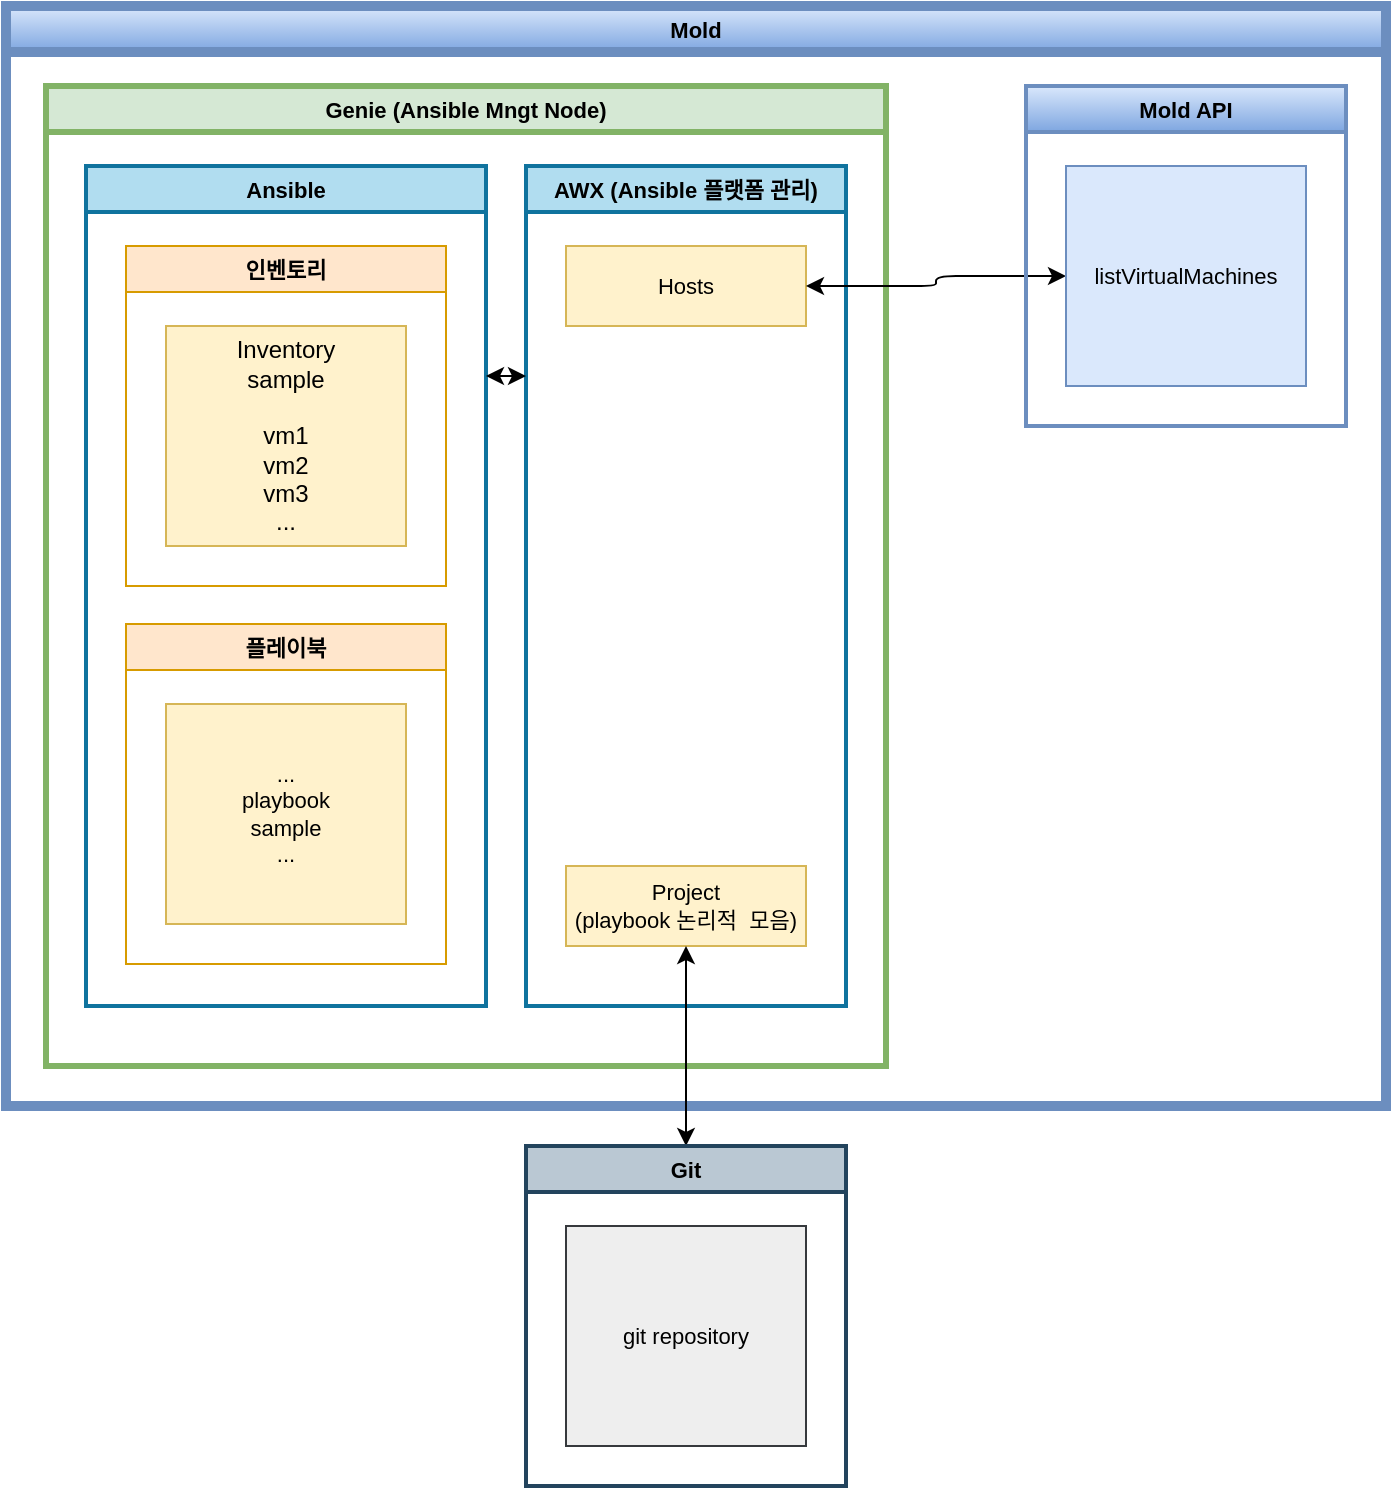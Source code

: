 <mxfile version="16.4.5" type="github">
  <diagram id="2bAznApdGgNUuWqxyC43" name="페이지-1">
    <mxGraphModel dx="979" dy="668" grid="1" gridSize="10" guides="1" tooltips="1" connect="1" arrows="1" fold="1" page="1" pageScale="1" pageWidth="1169" pageHeight="827" math="0" shadow="0">
      <root>
        <mxCell id="0" />
        <mxCell id="1" parent="0" />
        <mxCell id="uKwqtShbSjY22pOxoT1e-37" value="Mold" style="swimlane;fontSize=11;fillColor=#dae8fc;strokeColor=#6c8ebf;gradientColor=#7ea6e0;strokeWidth=5;" vertex="1" parent="1">
          <mxGeometry x="280" y="80" width="690" height="550" as="geometry" />
        </mxCell>
        <mxCell id="uKwqtShbSjY22pOxoT1e-43" value="Genie (Ansible Mngt Node)" style="swimlane;fontSize=11;fillColor=#d5e8d4;strokeColor=#82b366;strokeWidth=3;" vertex="1" parent="uKwqtShbSjY22pOxoT1e-37">
          <mxGeometry x="20" y="40" width="420" height="490" as="geometry" />
        </mxCell>
        <mxCell id="uKwqtShbSjY22pOxoT1e-41" value="AWX (Ansible 플랫폼 관리)" style="swimlane;fontSize=11;fillColor=#b1ddf0;strokeColor=#10739e;strokeWidth=2;" vertex="1" parent="uKwqtShbSjY22pOxoT1e-43">
          <mxGeometry x="240" y="40" width="160" height="420" as="geometry" />
        </mxCell>
        <mxCell id="uKwqtShbSjY22pOxoT1e-42" value="&lt;div style=&quot;font-size: 11px&quot;&gt;Hosts&lt;/div&gt;" style="rounded=0;whiteSpace=wrap;html=1;fillColor=#fff2cc;strokeColor=#d6b656;" vertex="1" parent="uKwqtShbSjY22pOxoT1e-41">
          <mxGeometry x="20" y="40" width="120" height="40" as="geometry" />
        </mxCell>
        <mxCell id="uKwqtShbSjY22pOxoT1e-62" value="&lt;div style=&quot;font-size: 11px&quot;&gt;Project&lt;br&gt;(playbook 논리적&amp;nbsp; 모음)&lt;/div&gt;" style="rounded=0;whiteSpace=wrap;html=1;fillColor=#fff2cc;strokeColor=#d6b656;" vertex="1" parent="uKwqtShbSjY22pOxoT1e-41">
          <mxGeometry x="20" y="350" width="120" height="40" as="geometry" />
        </mxCell>
        <mxCell id="uKwqtShbSjY22pOxoT1e-52" value="Ansible" style="swimlane;fontSize=11;fillColor=#b1ddf0;strokeColor=#10739e;strokeWidth=2;" vertex="1" parent="uKwqtShbSjY22pOxoT1e-43">
          <mxGeometry x="20" y="40" width="200" height="420" as="geometry" />
        </mxCell>
        <mxCell id="uKwqtShbSjY22pOxoT1e-27" value="인벤토리" style="swimlane;fontSize=11;fillColor=#ffe6cc;strokeColor=#d79b00;" vertex="1" parent="uKwqtShbSjY22pOxoT1e-52">
          <mxGeometry x="20" y="40" width="160" height="170" as="geometry" />
        </mxCell>
        <mxCell id="uKwqtShbSjY22pOxoT1e-31" value="Inventory&lt;br&gt;sample&lt;br&gt;&lt;br&gt;vm1&lt;br&gt;vm2&lt;br&gt;vm3&lt;br&gt;..." style="rounded=0;whiteSpace=wrap;html=1;fillColor=#fff2cc;strokeColor=#d6b656;" vertex="1" parent="uKwqtShbSjY22pOxoT1e-27">
          <mxGeometry x="20" y="40" width="120" height="110" as="geometry" />
        </mxCell>
        <mxCell id="uKwqtShbSjY22pOxoT1e-39" value="플레이북" style="swimlane;fontSize=11;fillColor=#ffe6cc;strokeColor=#d79b00;" vertex="1" parent="uKwqtShbSjY22pOxoT1e-52">
          <mxGeometry x="20" y="229" width="160" height="170" as="geometry" />
        </mxCell>
        <mxCell id="uKwqtShbSjY22pOxoT1e-40" value="&lt;div style=&quot;font-size: 11px&quot;&gt;...&lt;/div&gt;&lt;div style=&quot;font-size: 11px&quot;&gt;playbook&lt;/div&gt;&lt;div style=&quot;font-size: 11px&quot;&gt;sample&lt;/div&gt;&lt;div style=&quot;font-size: 11px&quot;&gt;...&lt;/div&gt;" style="rounded=0;whiteSpace=wrap;html=1;fillColor=#fff2cc;strokeColor=#d6b656;" vertex="1" parent="uKwqtShbSjY22pOxoT1e-39">
          <mxGeometry x="20" y="40" width="120" height="110" as="geometry" />
        </mxCell>
        <mxCell id="uKwqtShbSjY22pOxoT1e-64" style="edgeStyle=orthogonalEdgeStyle;rounded=1;orthogonalLoop=1;jettySize=auto;html=1;exitX=0;exitY=0.25;exitDx=0;exitDy=0;entryX=1;entryY=0.25;entryDx=0;entryDy=0;fontSize=11;startArrow=classic;startFill=1;" edge="1" parent="uKwqtShbSjY22pOxoT1e-43" source="uKwqtShbSjY22pOxoT1e-41" target="uKwqtShbSjY22pOxoT1e-52">
          <mxGeometry relative="1" as="geometry">
            <mxPoint x="375" y="210" as="sourcePoint" />
            <mxPoint x="285" y="270" as="targetPoint" />
          </mxGeometry>
        </mxCell>
        <mxCell id="uKwqtShbSjY22pOxoT1e-63" style="edgeStyle=orthogonalEdgeStyle;rounded=1;orthogonalLoop=1;jettySize=auto;html=1;entryX=1;entryY=0.5;entryDx=0;entryDy=0;fontSize=11;startArrow=classic;startFill=1;exitX=0;exitY=0.5;exitDx=0;exitDy=0;" edge="1" parent="uKwqtShbSjY22pOxoT1e-37" source="uKwqtShbSjY22pOxoT1e-48" target="uKwqtShbSjY22pOxoT1e-42">
          <mxGeometry relative="1" as="geometry">
            <mxPoint x="510" y="140" as="sourcePoint" />
          </mxGeometry>
        </mxCell>
        <mxCell id="uKwqtShbSjY22pOxoT1e-47" value="Mold API" style="swimlane;fontSize=11;fillColor=#dae8fc;strokeColor=#6c8ebf;gradientColor=#7ea6e0;strokeWidth=2;" vertex="1" parent="uKwqtShbSjY22pOxoT1e-37">
          <mxGeometry x="510" y="40" width="160" height="170" as="geometry" />
        </mxCell>
        <mxCell id="uKwqtShbSjY22pOxoT1e-48" value="&lt;div&gt;&lt;span style=&quot;font-size: 11px&quot;&gt;listVirtualMachines&lt;/span&gt;&lt;br&gt;&lt;/div&gt;" style="rounded=0;whiteSpace=wrap;html=1;fillColor=#dae8fc;strokeColor=#6c8ebf;" vertex="1" parent="uKwqtShbSjY22pOxoT1e-47">
          <mxGeometry x="20" y="40" width="120" height="110" as="geometry" />
        </mxCell>
        <mxCell id="uKwqtShbSjY22pOxoT1e-61" style="edgeStyle=orthogonalEdgeStyle;rounded=1;orthogonalLoop=1;jettySize=auto;html=1;exitX=0.5;exitY=0;exitDx=0;exitDy=0;fontSize=11;startArrow=classic;startFill=1;entryX=0.5;entryY=1;entryDx=0;entryDy=0;" edge="1" parent="1" source="uKwqtShbSjY22pOxoT1e-57" target="uKwqtShbSjY22pOxoT1e-62">
          <mxGeometry relative="1" as="geometry">
            <mxPoint x="620" y="460" as="targetPoint" />
          </mxGeometry>
        </mxCell>
        <mxCell id="uKwqtShbSjY22pOxoT1e-57" value="Git" style="swimlane;fontSize=11;fillColor=#bac8d3;strokeColor=#23445d;strokeWidth=2;" vertex="1" parent="1">
          <mxGeometry x="540" y="650" width="160" height="170" as="geometry" />
        </mxCell>
        <mxCell id="uKwqtShbSjY22pOxoT1e-58" value="&lt;div style=&quot;font-size: 11px&quot;&gt;git repository&lt;/div&gt;" style="rounded=0;whiteSpace=wrap;html=1;fillColor=#eeeeee;strokeColor=#36393d;" vertex="1" parent="uKwqtShbSjY22pOxoT1e-57">
          <mxGeometry x="20" y="40" width="120" height="110" as="geometry" />
        </mxCell>
      </root>
    </mxGraphModel>
  </diagram>
</mxfile>
